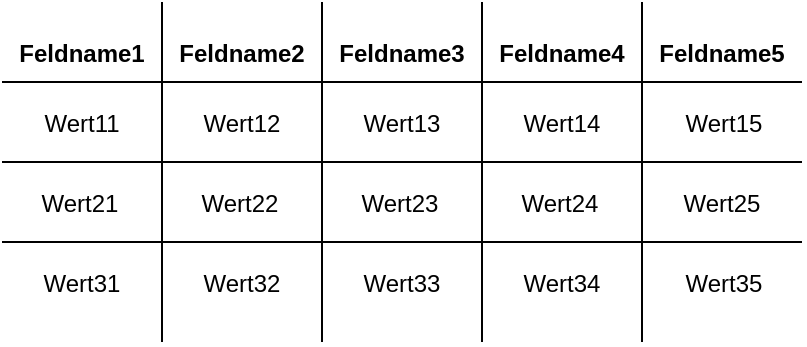 <mxfile version="18.0.6" type="device" pages="2"><diagram id="9Mj_5JqXdbu5Xj72S5rI" name="einfach"><mxGraphModel dx="595" dy="845" grid="1" gridSize="10" guides="1" tooltips="1" connect="1" arrows="1" fold="1" page="1" pageScale="1" pageWidth="827" pageHeight="1169" math="0" shadow="0"><root><mxCell id="0"/><mxCell id="1" parent="0"/><mxCell id="-C8aZtQ2Zpfq2ak8vhx6-2" value="" style="endArrow=none;html=1;rounded=0;" edge="1" parent="1"><mxGeometry width="50" height="50" relative="1" as="geometry"><mxPoint x="960" y="410" as="sourcePoint"/><mxPoint x="960" y="240" as="targetPoint"/></mxGeometry></mxCell><mxCell id="-C8aZtQ2Zpfq2ak8vhx6-3" value="" style="endArrow=none;html=1;rounded=0;" edge="1" parent="1"><mxGeometry width="50" height="50" relative="1" as="geometry"><mxPoint x="1200" y="410" as="sourcePoint"/><mxPoint x="1200" y="240" as="targetPoint"/></mxGeometry></mxCell><mxCell id="-C8aZtQ2Zpfq2ak8vhx6-4" value="" style="endArrow=none;html=1;rounded=0;" edge="1" parent="1"><mxGeometry width="50" height="50" relative="1" as="geometry"><mxPoint x="1120" y="410" as="sourcePoint"/><mxPoint x="1120" y="240" as="targetPoint"/></mxGeometry></mxCell><mxCell id="-C8aZtQ2Zpfq2ak8vhx6-5" value="" style="endArrow=none;html=1;rounded=0;" edge="1" parent="1"><mxGeometry width="50" height="50" relative="1" as="geometry"><mxPoint x="1040" y="410" as="sourcePoint"/><mxPoint x="1040" y="240" as="targetPoint"/></mxGeometry></mxCell><mxCell id="-C8aZtQ2Zpfq2ak8vhx6-6" value="" style="endArrow=none;html=1;rounded=0;" edge="1" parent="1"><mxGeometry width="50" height="50" relative="1" as="geometry"><mxPoint x="1280" y="280" as="sourcePoint"/><mxPoint x="880" y="280" as="targetPoint"/></mxGeometry></mxCell><mxCell id="-C8aZtQ2Zpfq2ak8vhx6-8" value="" style="endArrow=none;html=1;rounded=0;" edge="1" parent="1"><mxGeometry width="50" height="50" relative="1" as="geometry"><mxPoint x="1280" y="320" as="sourcePoint"/><mxPoint x="880" y="320" as="targetPoint"/></mxGeometry></mxCell><mxCell id="-C8aZtQ2Zpfq2ak8vhx6-9" value="" style="endArrow=none;html=1;rounded=0;" edge="1" parent="1"><mxGeometry width="50" height="50" relative="1" as="geometry"><mxPoint x="1280" y="360" as="sourcePoint"/><mxPoint x="880" y="360" as="targetPoint"/></mxGeometry></mxCell><mxCell id="-C8aZtQ2Zpfq2ak8vhx6-10" value="Feldname1" style="text;strokeColor=none;fillColor=none;align=center;verticalAlign=middle;spacingLeft=4;spacingRight=4;overflow=hidden;points=[[0,0.5],[1,0.5]];portConstraint=eastwest;rotatable=0;fontStyle=1" vertex="1" parent="1"><mxGeometry x="880" y="250" width="80" height="30" as="geometry"/></mxCell><mxCell id="-C8aZtQ2Zpfq2ak8vhx6-11" value="Feldname2" style="text;strokeColor=none;fillColor=none;align=center;verticalAlign=middle;spacingLeft=4;spacingRight=4;overflow=hidden;points=[[0,0.5],[1,0.5]];portConstraint=eastwest;rotatable=0;fontStyle=1" vertex="1" parent="1"><mxGeometry x="960" y="250" width="80" height="30" as="geometry"/></mxCell><mxCell id="-C8aZtQ2Zpfq2ak8vhx6-12" value="Feldname3" style="text;strokeColor=none;fillColor=none;align=center;verticalAlign=middle;spacingLeft=4;spacingRight=4;overflow=hidden;points=[[0,0.5],[1,0.5]];portConstraint=eastwest;rotatable=0;fontStyle=1" vertex="1" parent="1"><mxGeometry x="1040" y="250" width="80" height="30" as="geometry"/></mxCell><mxCell id="-C8aZtQ2Zpfq2ak8vhx6-13" value="Feldname4" style="text;strokeColor=none;fillColor=none;align=center;verticalAlign=middle;spacingLeft=4;spacingRight=4;overflow=hidden;points=[[0,0.5],[1,0.5]];portConstraint=eastwest;rotatable=0;fontStyle=1" vertex="1" parent="1"><mxGeometry x="1120" y="250" width="80" height="30" as="geometry"/></mxCell><mxCell id="-C8aZtQ2Zpfq2ak8vhx6-14" value="Feldname5" style="text;strokeColor=none;fillColor=none;align=center;verticalAlign=middle;spacingLeft=4;spacingRight=4;overflow=hidden;points=[[0,0.5],[1,0.5]];portConstraint=eastwest;rotatable=0;fontStyle=1" vertex="1" parent="1"><mxGeometry x="1200" y="250" width="80" height="30" as="geometry"/></mxCell><mxCell id="-C8aZtQ2Zpfq2ak8vhx6-15" value="Wert11" style="text;strokeColor=none;fillColor=none;align=center;verticalAlign=middle;spacingLeft=4;spacingRight=4;overflow=hidden;points=[[0,0.5],[1,0.5]];portConstraint=eastwest;rotatable=0;fontStyle=0" vertex="1" parent="1"><mxGeometry x="880" y="280" width="80" height="40" as="geometry"/></mxCell><mxCell id="-C8aZtQ2Zpfq2ak8vhx6-16" value="Wert12" style="text;strokeColor=none;fillColor=none;align=center;verticalAlign=middle;spacingLeft=4;spacingRight=4;overflow=hidden;points=[[0,0.5],[1,0.5]];portConstraint=eastwest;rotatable=0;fontStyle=0" vertex="1" parent="1"><mxGeometry x="960" y="280" width="80" height="40" as="geometry"/></mxCell><mxCell id="-C8aZtQ2Zpfq2ak8vhx6-17" value="Wert13" style="text;strokeColor=none;fillColor=none;align=center;verticalAlign=middle;spacingLeft=4;spacingRight=4;overflow=hidden;points=[[0,0.5],[1,0.5]];portConstraint=eastwest;rotatable=0;fontStyle=0" vertex="1" parent="1"><mxGeometry x="1040" y="280" width="80" height="40" as="geometry"/></mxCell><mxCell id="-C8aZtQ2Zpfq2ak8vhx6-18" value="Wert14" style="text;strokeColor=none;fillColor=none;align=center;verticalAlign=middle;spacingLeft=4;spacingRight=4;overflow=hidden;points=[[0,0.5],[1,0.5]];portConstraint=eastwest;rotatable=0;fontStyle=0" vertex="1" parent="1"><mxGeometry x="1120" y="280" width="80" height="40" as="geometry"/></mxCell><mxCell id="-C8aZtQ2Zpfq2ak8vhx6-19" value="Wert15" style="text;strokeColor=none;fillColor=none;align=center;verticalAlign=middle;spacingLeft=4;spacingRight=4;overflow=hidden;points=[[0,0.5],[1,0.5]];portConstraint=eastwest;rotatable=0;fontStyle=0" vertex="1" parent="1"><mxGeometry x="1201" y="280" width="80" height="40" as="geometry"/></mxCell><mxCell id="-C8aZtQ2Zpfq2ak8vhx6-20" value="Wert21" style="text;strokeColor=none;fillColor=none;align=center;verticalAlign=middle;spacingLeft=4;spacingRight=4;overflow=hidden;points=[[0,0.5],[1,0.5]];portConstraint=eastwest;rotatable=0;fontStyle=0" vertex="1" parent="1"><mxGeometry x="879" y="320" width="80" height="40" as="geometry"/></mxCell><mxCell id="-C8aZtQ2Zpfq2ak8vhx6-21" value="Wert22" style="text;strokeColor=none;fillColor=none;align=center;verticalAlign=middle;spacingLeft=4;spacingRight=4;overflow=hidden;points=[[0,0.5],[1,0.5]];portConstraint=eastwest;rotatable=0;fontStyle=0" vertex="1" parent="1"><mxGeometry x="959" y="320" width="80" height="40" as="geometry"/></mxCell><mxCell id="-C8aZtQ2Zpfq2ak8vhx6-22" value="Wert23" style="text;strokeColor=none;fillColor=none;align=center;verticalAlign=middle;spacingLeft=4;spacingRight=4;overflow=hidden;points=[[0,0.5],[1,0.5]];portConstraint=eastwest;rotatable=0;fontStyle=0" vertex="1" parent="1"><mxGeometry x="1039" y="320" width="80" height="40" as="geometry"/></mxCell><mxCell id="-C8aZtQ2Zpfq2ak8vhx6-23" value="Wert24" style="text;strokeColor=none;fillColor=none;align=center;verticalAlign=middle;spacingLeft=4;spacingRight=4;overflow=hidden;points=[[0,0.5],[1,0.5]];portConstraint=eastwest;rotatable=0;fontStyle=0" vertex="1" parent="1"><mxGeometry x="1119" y="320" width="80" height="40" as="geometry"/></mxCell><mxCell id="-C8aZtQ2Zpfq2ak8vhx6-24" value="Wert25" style="text;strokeColor=none;fillColor=none;align=center;verticalAlign=middle;spacingLeft=4;spacingRight=4;overflow=hidden;points=[[0,0.5],[1,0.5]];portConstraint=eastwest;rotatable=0;fontStyle=0" vertex="1" parent="1"><mxGeometry x="1200" y="320" width="80" height="40" as="geometry"/></mxCell><mxCell id="-C8aZtQ2Zpfq2ak8vhx6-25" value="Wert31" style="text;strokeColor=none;fillColor=none;align=center;verticalAlign=middle;spacingLeft=4;spacingRight=4;overflow=hidden;points=[[0,0.5],[1,0.5]];portConstraint=eastwest;rotatable=0;fontStyle=0" vertex="1" parent="1"><mxGeometry x="880" y="360" width="80" height="40" as="geometry"/></mxCell><mxCell id="-C8aZtQ2Zpfq2ak8vhx6-26" value="Wert32" style="text;strokeColor=none;fillColor=none;align=center;verticalAlign=middle;spacingLeft=4;spacingRight=4;overflow=hidden;points=[[0,0.5],[1,0.5]];portConstraint=eastwest;rotatable=0;fontStyle=0" vertex="1" parent="1"><mxGeometry x="960" y="360" width="80" height="40" as="geometry"/></mxCell><mxCell id="-C8aZtQ2Zpfq2ak8vhx6-27" value="Wert33" style="text;strokeColor=none;fillColor=none;align=center;verticalAlign=middle;spacingLeft=4;spacingRight=4;overflow=hidden;points=[[0,0.5],[1,0.5]];portConstraint=eastwest;rotatable=0;fontStyle=0" vertex="1" parent="1"><mxGeometry x="1040" y="360" width="80" height="40" as="geometry"/></mxCell><mxCell id="-C8aZtQ2Zpfq2ak8vhx6-28" value="Wert34" style="text;strokeColor=none;fillColor=none;align=center;verticalAlign=middle;spacingLeft=4;spacingRight=4;overflow=hidden;points=[[0,0.5],[1,0.5]];portConstraint=eastwest;rotatable=0;fontStyle=0" vertex="1" parent="1"><mxGeometry x="1120" y="360" width="80" height="40" as="geometry"/></mxCell><mxCell id="-C8aZtQ2Zpfq2ak8vhx6-29" value="Wert35" style="text;strokeColor=none;fillColor=none;align=center;verticalAlign=middle;spacingLeft=4;spacingRight=4;overflow=hidden;points=[[0,0.5],[1,0.5]];portConstraint=eastwest;rotatable=0;fontStyle=0" vertex="1" parent="1"><mxGeometry x="1201" y="360" width="80" height="40" as="geometry"/></mxCell></root></mxGraphModel></diagram><diagram name="komplex" id="4lqEqDfXxlrPErzApXm-"><mxGraphModel dx="155" dy="583" grid="1" gridSize="10" guides="1" tooltips="1" connect="1" arrows="1" fold="1" page="1" pageScale="1" pageWidth="827" pageHeight="1169" math="0" shadow="0"><root><mxCell id="0kBgKQY3ebwAbOCjvKj3-0"/><mxCell id="0kBgKQY3ebwAbOCjvKj3-1" parent="0kBgKQY3ebwAbOCjvKj3-0"/><mxCell id="0kBgKQY3ebwAbOCjvKj3-2" value="" style="endArrow=none;html=1;rounded=0;" edge="1" parent="0kBgKQY3ebwAbOCjvKj3-1"><mxGeometry width="50" height="50" relative="1" as="geometry"><mxPoint x="960" y="410" as="sourcePoint"/><mxPoint x="960" y="240" as="targetPoint"/></mxGeometry></mxCell><mxCell id="0kBgKQY3ebwAbOCjvKj3-3" value="" style="endArrow=none;html=1;rounded=0;" edge="1" parent="0kBgKQY3ebwAbOCjvKj3-1"><mxGeometry width="50" height="50" relative="1" as="geometry"><mxPoint x="1200" y="410" as="sourcePoint"/><mxPoint x="1200" y="260" as="targetPoint"/></mxGeometry></mxCell><mxCell id="0kBgKQY3ebwAbOCjvKj3-4" value="" style="endArrow=none;html=1;rounded=0;" edge="1" parent="0kBgKQY3ebwAbOCjvKj3-1"><mxGeometry width="50" height="50" relative="1" as="geometry"><mxPoint x="1120" y="410" as="sourcePoint"/><mxPoint x="1120" y="240" as="targetPoint"/></mxGeometry></mxCell><mxCell id="0kBgKQY3ebwAbOCjvKj3-5" value="" style="endArrow=none;html=1;rounded=0;" edge="1" parent="0kBgKQY3ebwAbOCjvKj3-1"><mxGeometry width="50" height="50" relative="1" as="geometry"><mxPoint x="1040" y="410" as="sourcePoint"/><mxPoint x="1040" y="240" as="targetPoint"/></mxGeometry></mxCell><mxCell id="0kBgKQY3ebwAbOCjvKj3-6" value="" style="endArrow=none;html=1;rounded=0;" edge="1" parent="0kBgKQY3ebwAbOCjvKj3-1"><mxGeometry width="50" height="50" relative="1" as="geometry"><mxPoint x="1280" y="280" as="sourcePoint"/><mxPoint x="880" y="280" as="targetPoint"/></mxGeometry></mxCell><mxCell id="0kBgKQY3ebwAbOCjvKj3-7" value="" style="endArrow=none;html=1;rounded=0;" edge="1" parent="0kBgKQY3ebwAbOCjvKj3-1"><mxGeometry width="50" height="50" relative="1" as="geometry"><mxPoint x="1280" y="320" as="sourcePoint"/><mxPoint x="880" y="320" as="targetPoint"/></mxGeometry></mxCell><mxCell id="0kBgKQY3ebwAbOCjvKj3-8" value="" style="endArrow=none;html=1;rounded=0;" edge="1" parent="0kBgKQY3ebwAbOCjvKj3-1"><mxGeometry width="50" height="50" relative="1" as="geometry"><mxPoint x="1280" y="360" as="sourcePoint"/><mxPoint x="880" y="360" as="targetPoint"/></mxGeometry></mxCell><mxCell id="0kBgKQY3ebwAbOCjvKj3-9" value="Feldname1" style="text;strokeColor=none;fillColor=none;align=center;verticalAlign=middle;spacingLeft=4;spacingRight=4;overflow=hidden;points=[[0,0.5],[1,0.5]];portConstraint=eastwest;rotatable=0;fontStyle=1" vertex="1" parent="0kBgKQY3ebwAbOCjvKj3-1"><mxGeometry x="880" y="250" width="80" height="30" as="geometry"/></mxCell><mxCell id="0kBgKQY3ebwAbOCjvKj3-10" value="Feldname2" style="text;strokeColor=none;fillColor=none;align=center;verticalAlign=middle;spacingLeft=4;spacingRight=4;overflow=hidden;points=[[0,0.5],[1,0.5]];portConstraint=eastwest;rotatable=0;fontStyle=1" vertex="1" parent="0kBgKQY3ebwAbOCjvKj3-1"><mxGeometry x="960" y="250" width="80" height="30" as="geometry"/></mxCell><mxCell id="0kBgKQY3ebwAbOCjvKj3-11" value="Feldname3" style="text;strokeColor=none;fillColor=none;align=center;verticalAlign=middle;spacingLeft=4;spacingRight=4;overflow=hidden;points=[[0,0.5],[1,0.5]];portConstraint=eastwest;rotatable=0;fontStyle=1" vertex="1" parent="0kBgKQY3ebwAbOCjvKj3-1"><mxGeometry x="1040" y="250" width="80" height="30" as="geometry"/></mxCell><mxCell id="0kBgKQY3ebwAbOCjvKj3-12" value="Feldname4" style="text;strokeColor=none;fillColor=none;align=center;verticalAlign=middle;spacingLeft=4;spacingRight=4;overflow=hidden;points=[[0,0.5],[1,0.5]];portConstraint=eastwest;rotatable=0;fontStyle=1" vertex="1" parent="0kBgKQY3ebwAbOCjvKj3-1"><mxGeometry x="1161" y="230" width="80" height="30" as="geometry"/></mxCell><mxCell id="0kBgKQY3ebwAbOCjvKj3-14" value="Wert11" style="text;strokeColor=none;fillColor=none;align=center;verticalAlign=middle;spacingLeft=4;spacingRight=4;overflow=hidden;points=[[0,0.5],[1,0.5]];portConstraint=eastwest;rotatable=0;fontStyle=0" vertex="1" parent="0kBgKQY3ebwAbOCjvKj3-1"><mxGeometry x="880" y="280" width="80" height="40" as="geometry"/></mxCell><mxCell id="0kBgKQY3ebwAbOCjvKj3-15" value="Wert12" style="text;strokeColor=none;fillColor=none;align=center;verticalAlign=middle;spacingLeft=4;spacingRight=4;overflow=hidden;points=[[0,0.5],[1,0.5]];portConstraint=eastwest;rotatable=0;fontStyle=0" vertex="1" parent="0kBgKQY3ebwAbOCjvKj3-1"><mxGeometry x="960" y="280" width="80" height="40" as="geometry"/></mxCell><mxCell id="0kBgKQY3ebwAbOCjvKj3-16" value="Wert13" style="text;strokeColor=none;fillColor=none;align=center;verticalAlign=middle;spacingLeft=4;spacingRight=4;overflow=hidden;points=[[0,0.5],[1,0.5]];portConstraint=eastwest;rotatable=0;fontStyle=0" vertex="1" parent="0kBgKQY3ebwAbOCjvKj3-1"><mxGeometry x="1040" y="280" width="80" height="40" as="geometry"/></mxCell><mxCell id="0kBgKQY3ebwAbOCjvKj3-17" value="Wert14" style="text;strokeColor=none;fillColor=none;align=center;verticalAlign=middle;spacingLeft=4;spacingRight=4;overflow=hidden;points=[[0,0.5],[1,0.5]];portConstraint=eastwest;rotatable=0;fontStyle=0" vertex="1" parent="0kBgKQY3ebwAbOCjvKj3-1"><mxGeometry x="1120" y="280" width="80" height="40" as="geometry"/></mxCell><mxCell id="0kBgKQY3ebwAbOCjvKj3-18" value="Wert15" style="text;strokeColor=none;fillColor=none;align=center;verticalAlign=middle;spacingLeft=4;spacingRight=4;overflow=hidden;points=[[0,0.5],[1,0.5]];portConstraint=eastwest;rotatable=0;fontStyle=0" vertex="1" parent="0kBgKQY3ebwAbOCjvKj3-1"><mxGeometry x="1201" y="280" width="80" height="40" as="geometry"/></mxCell><mxCell id="0kBgKQY3ebwAbOCjvKj3-19" value="Wert21" style="text;strokeColor=none;fillColor=none;align=center;verticalAlign=middle;spacingLeft=4;spacingRight=4;overflow=hidden;points=[[0,0.5],[1,0.5]];portConstraint=eastwest;rotatable=0;fontStyle=0" vertex="1" parent="0kBgKQY3ebwAbOCjvKj3-1"><mxGeometry x="879" y="320" width="80" height="40" as="geometry"/></mxCell><mxCell id="0kBgKQY3ebwAbOCjvKj3-20" value="Wert22" style="text;strokeColor=none;fillColor=none;align=center;verticalAlign=middle;spacingLeft=4;spacingRight=4;overflow=hidden;points=[[0,0.5],[1,0.5]];portConstraint=eastwest;rotatable=0;fontStyle=0" vertex="1" parent="0kBgKQY3ebwAbOCjvKj3-1"><mxGeometry x="959" y="320" width="80" height="40" as="geometry"/></mxCell><mxCell id="0kBgKQY3ebwAbOCjvKj3-21" value="Wert23" style="text;strokeColor=none;fillColor=none;align=center;verticalAlign=middle;spacingLeft=4;spacingRight=4;overflow=hidden;points=[[0,0.5],[1,0.5]];portConstraint=eastwest;rotatable=0;fontStyle=0" vertex="1" parent="0kBgKQY3ebwAbOCjvKj3-1"><mxGeometry x="1039" y="320" width="80" height="40" as="geometry"/></mxCell><mxCell id="0kBgKQY3ebwAbOCjvKj3-22" value="Wert24" style="text;strokeColor=none;fillColor=none;align=center;verticalAlign=middle;spacingLeft=4;spacingRight=4;overflow=hidden;points=[[0,0.5],[1,0.5]];portConstraint=eastwest;rotatable=0;fontStyle=0" vertex="1" parent="0kBgKQY3ebwAbOCjvKj3-1"><mxGeometry x="1119" y="320" width="80" height="40" as="geometry"/></mxCell><mxCell id="0kBgKQY3ebwAbOCjvKj3-23" value="Wert25" style="text;strokeColor=none;fillColor=none;align=center;verticalAlign=middle;spacingLeft=4;spacingRight=4;overflow=hidden;points=[[0,0.5],[1,0.5]];portConstraint=eastwest;rotatable=0;fontStyle=0" vertex="1" parent="0kBgKQY3ebwAbOCjvKj3-1"><mxGeometry x="1200" y="320" width="80" height="40" as="geometry"/></mxCell><mxCell id="0kBgKQY3ebwAbOCjvKj3-24" value="Wert31" style="text;strokeColor=none;fillColor=none;align=center;verticalAlign=middle;spacingLeft=4;spacingRight=4;overflow=hidden;points=[[0,0.5],[1,0.5]];portConstraint=eastwest;rotatable=0;fontStyle=0" vertex="1" parent="0kBgKQY3ebwAbOCjvKj3-1"><mxGeometry x="880" y="360" width="80" height="40" as="geometry"/></mxCell><mxCell id="0kBgKQY3ebwAbOCjvKj3-25" value="Wert32" style="text;strokeColor=none;fillColor=none;align=center;verticalAlign=middle;spacingLeft=4;spacingRight=4;overflow=hidden;points=[[0,0.5],[1,0.5]];portConstraint=eastwest;rotatable=0;fontStyle=0" vertex="1" parent="0kBgKQY3ebwAbOCjvKj3-1"><mxGeometry x="960" y="360" width="80" height="40" as="geometry"/></mxCell><mxCell id="0kBgKQY3ebwAbOCjvKj3-26" value="Wert33" style="text;strokeColor=none;fillColor=none;align=center;verticalAlign=middle;spacingLeft=4;spacingRight=4;overflow=hidden;points=[[0,0.5],[1,0.5]];portConstraint=eastwest;rotatable=0;fontStyle=0" vertex="1" parent="0kBgKQY3ebwAbOCjvKj3-1"><mxGeometry x="1040" y="360" width="80" height="40" as="geometry"/></mxCell><mxCell id="0kBgKQY3ebwAbOCjvKj3-27" value="Wert34" style="text;strokeColor=none;fillColor=none;align=center;verticalAlign=middle;spacingLeft=4;spacingRight=4;overflow=hidden;points=[[0,0.5],[1,0.5]];portConstraint=eastwest;rotatable=0;fontStyle=0" vertex="1" parent="0kBgKQY3ebwAbOCjvKj3-1"><mxGeometry x="1120" y="360" width="80" height="40" as="geometry"/></mxCell><mxCell id="0kBgKQY3ebwAbOCjvKj3-28" value="Wert35" style="text;strokeColor=none;fillColor=none;align=center;verticalAlign=middle;spacingLeft=4;spacingRight=4;overflow=hidden;points=[[0,0.5],[1,0.5]];portConstraint=eastwest;rotatable=0;fontStyle=0" vertex="1" parent="0kBgKQY3ebwAbOCjvKj3-1"><mxGeometry x="1201" y="360" width="80" height="40" as="geometry"/></mxCell><mxCell id="7_xrTXE2FSBd7Ji-L6VS-0" value="Unterfeldname4a" style="text;strokeColor=none;fillColor=none;align=center;verticalAlign=middle;spacingLeft=4;spacingRight=4;overflow=hidden;points=[[0,0.5],[1,0.5]];portConstraint=eastwest;rotatable=0;fontStyle=1;fontSize=8;" vertex="1" parent="0kBgKQY3ebwAbOCjvKj3-1"><mxGeometry x="1119" y="250" width="80" height="30" as="geometry"/></mxCell><mxCell id="7_xrTXE2FSBd7Ji-L6VS-1" value="Unterfeldname4b" style="text;strokeColor=none;fillColor=none;align=center;verticalAlign=middle;spacingLeft=4;spacingRight=4;overflow=hidden;points=[[0,0.5],[1,0.5]];portConstraint=eastwest;rotatable=0;fontStyle=1;fontSize=8;" vertex="1" parent="0kBgKQY3ebwAbOCjvKj3-1"><mxGeometry x="1199" y="250" width="80" height="30" as="geometry"/></mxCell></root></mxGraphModel></diagram></mxfile>